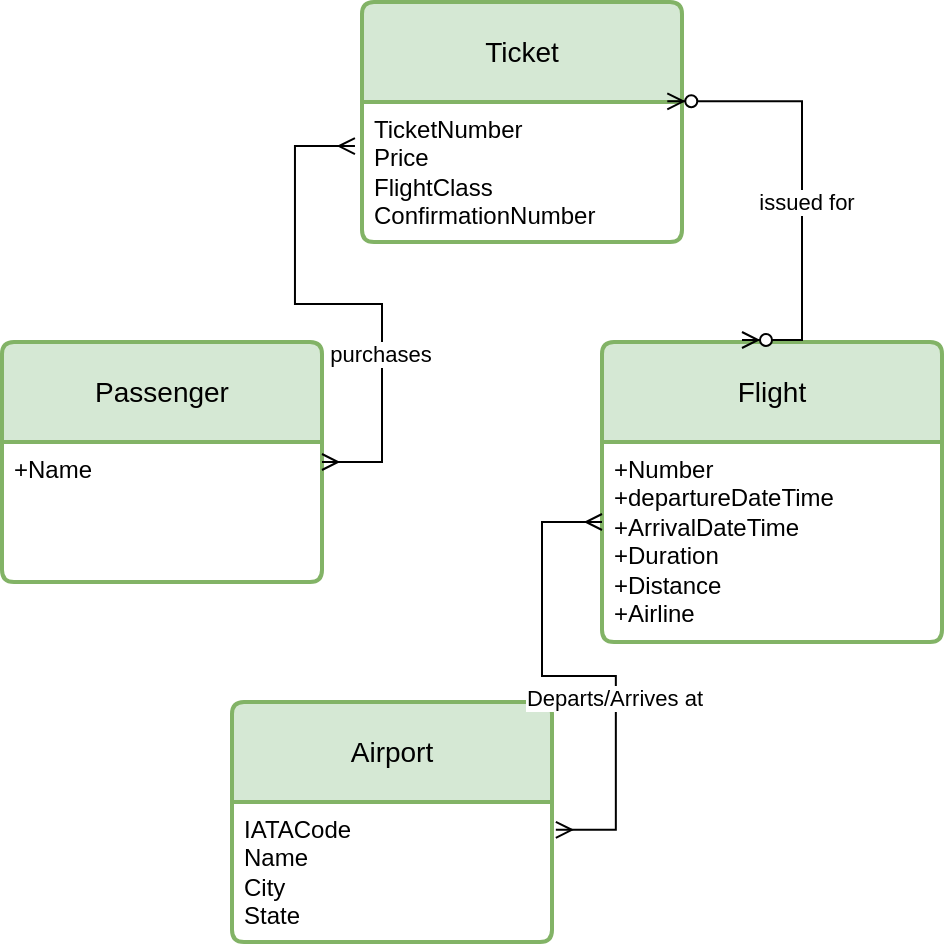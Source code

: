 <mxfile version="21.2.7" type="github">
  <diagram name="Page-1" id="r4krvT9fruFya-sUZ_jw">
    <mxGraphModel dx="496" dy="1305" grid="1" gridSize="10" guides="1" tooltips="1" connect="1" arrows="1" fold="1" page="1" pageScale="1" pageWidth="850" pageHeight="1100" math="0" shadow="0">
      <root>
        <mxCell id="0" />
        <mxCell id="1" parent="0" />
        <mxCell id="xCakJ-smmjvAOTlL40Cb-1" value="Passenger" style="swimlane;childLayout=stackLayout;horizontal=1;startSize=50;horizontalStack=0;rounded=1;fontSize=14;fontStyle=0;strokeWidth=2;resizeParent=0;resizeLast=1;shadow=0;dashed=0;align=center;arcSize=4;whiteSpace=wrap;html=1;fillColor=#d5e8d4;strokeColor=#82b366;" vertex="1" parent="1">
          <mxGeometry x="310" y="100" width="160" height="120" as="geometry" />
        </mxCell>
        <mxCell id="xCakJ-smmjvAOTlL40Cb-2" value="+Name" style="align=left;strokeColor=none;fillColor=none;spacingLeft=4;fontSize=12;verticalAlign=top;resizable=0;rotatable=0;part=1;html=1;" vertex="1" parent="xCakJ-smmjvAOTlL40Cb-1">
          <mxGeometry y="50" width="160" height="70" as="geometry" />
        </mxCell>
        <mxCell id="xCakJ-smmjvAOTlL40Cb-11" value="Flight" style="swimlane;childLayout=stackLayout;horizontal=1;startSize=50;horizontalStack=0;rounded=1;fontSize=14;fontStyle=0;strokeWidth=2;resizeParent=0;resizeLast=1;shadow=0;dashed=0;align=center;arcSize=4;whiteSpace=wrap;html=1;fillColor=#d5e8d4;strokeColor=#82b366;" vertex="1" parent="1">
          <mxGeometry x="610" y="100" width="170" height="150" as="geometry" />
        </mxCell>
        <mxCell id="xCakJ-smmjvAOTlL40Cb-12" value="+Number&lt;br&gt;+departureDateTime&lt;br&gt;+ArrivalDateTime&lt;br&gt;+Duration&lt;br&gt;+Distance&lt;br&gt;+Airline&lt;br&gt;&lt;br&gt;&lt;br&gt;&lt;br&gt;" style="align=left;strokeColor=none;fillColor=none;spacingLeft=4;fontSize=12;verticalAlign=top;resizable=0;rotatable=0;part=1;html=1;" vertex="1" parent="xCakJ-smmjvAOTlL40Cb-11">
          <mxGeometry y="50" width="170" height="100" as="geometry" />
        </mxCell>
        <mxCell id="xCakJ-smmjvAOTlL40Cb-26" value="Airport" style="swimlane;childLayout=stackLayout;horizontal=1;startSize=50;horizontalStack=0;rounded=1;fontSize=14;fontStyle=0;strokeWidth=2;resizeParent=0;resizeLast=1;shadow=0;dashed=0;align=center;arcSize=4;whiteSpace=wrap;html=1;fillColor=#d5e8d4;strokeColor=#82b366;" vertex="1" parent="1">
          <mxGeometry x="425" y="280" width="160" height="120" as="geometry" />
        </mxCell>
        <mxCell id="xCakJ-smmjvAOTlL40Cb-27" value="IATACode&lt;br&gt;Name&lt;br&gt;City&lt;br&gt;State" style="align=left;strokeColor=none;fillColor=none;spacingLeft=4;fontSize=12;verticalAlign=top;resizable=0;rotatable=0;part=1;html=1;" vertex="1" parent="xCakJ-smmjvAOTlL40Cb-26">
          <mxGeometry y="50" width="160" height="70" as="geometry" />
        </mxCell>
        <mxCell id="xCakJ-smmjvAOTlL40Cb-28" value="" style="edgeStyle=entityRelationEdgeStyle;fontSize=12;html=1;endArrow=ERmany;startArrow=ERmany;rounded=0;exitX=1.012;exitY=0.199;exitDx=0;exitDy=0;exitPerimeter=0;entryX=0;entryY=0.4;entryDx=0;entryDy=0;entryPerimeter=0;" edge="1" parent="1" source="xCakJ-smmjvAOTlL40Cb-27" target="xCakJ-smmjvAOTlL40Cb-12">
          <mxGeometry width="100" height="100" relative="1" as="geometry">
            <mxPoint x="550" y="380" as="sourcePoint" />
            <mxPoint x="650" y="280" as="targetPoint" />
          </mxGeometry>
        </mxCell>
        <mxCell id="xCakJ-smmjvAOTlL40Cb-29" value="Departs/Arrives at" style="edgeLabel;html=1;align=center;verticalAlign=middle;resizable=0;points=[];" vertex="1" connectable="0" parent="xCakJ-smmjvAOTlL40Cb-28">
          <mxGeometry x="-0.235" y="1" relative="1" as="geometry">
            <mxPoint as="offset" />
          </mxGeometry>
        </mxCell>
        <mxCell id="xCakJ-smmjvAOTlL40Cb-30" value="Ticket" style="swimlane;childLayout=stackLayout;horizontal=1;startSize=50;horizontalStack=0;rounded=1;fontSize=14;fontStyle=0;strokeWidth=2;resizeParent=0;resizeLast=1;shadow=0;dashed=0;align=center;arcSize=4;whiteSpace=wrap;html=1;fillColor=#d5e8d4;strokeColor=#82b366;" vertex="1" parent="1">
          <mxGeometry x="490" y="-70" width="160" height="120" as="geometry" />
        </mxCell>
        <mxCell id="xCakJ-smmjvAOTlL40Cb-31" value="TicketNumber&lt;br&gt;Price&lt;br&gt;FlightClass&lt;br&gt;ConfirmationNumber" style="align=left;strokeColor=none;fillColor=none;spacingLeft=4;fontSize=12;verticalAlign=top;resizable=0;rotatable=0;part=1;html=1;" vertex="1" parent="xCakJ-smmjvAOTlL40Cb-30">
          <mxGeometry y="50" width="160" height="70" as="geometry" />
        </mxCell>
        <mxCell id="xCakJ-smmjvAOTlL40Cb-32" value="" style="edgeStyle=entityRelationEdgeStyle;fontSize=12;html=1;endArrow=ERmany;startArrow=ERmany;rounded=0;entryX=-0.022;entryY=0.315;entryDx=0;entryDy=0;entryPerimeter=0;" edge="1" parent="1" source="xCakJ-smmjvAOTlL40Cb-1" target="xCakJ-smmjvAOTlL40Cb-31">
          <mxGeometry width="100" height="100" relative="1" as="geometry">
            <mxPoint x="500" y="100" as="sourcePoint" />
            <mxPoint x="600" as="targetPoint" />
          </mxGeometry>
        </mxCell>
        <mxCell id="xCakJ-smmjvAOTlL40Cb-33" value="purchases" style="edgeLabel;html=1;align=center;verticalAlign=middle;resizable=0;points=[];" vertex="1" connectable="0" parent="xCakJ-smmjvAOTlL40Cb-32">
          <mxGeometry x="-0.354" y="1" relative="1" as="geometry">
            <mxPoint as="offset" />
          </mxGeometry>
        </mxCell>
        <mxCell id="xCakJ-smmjvAOTlL40Cb-34" value="" style="edgeStyle=entityRelationEdgeStyle;fontSize=12;html=1;endArrow=ERzeroToMany;endFill=1;startArrow=ERzeroToMany;rounded=0;entryX=0.954;entryY=-0.005;entryDx=0;entryDy=0;entryPerimeter=0;" edge="1" parent="1" target="xCakJ-smmjvAOTlL40Cb-31">
          <mxGeometry width="100" height="100" relative="1" as="geometry">
            <mxPoint x="680" y="99" as="sourcePoint" />
            <mxPoint x="780" y="-10" as="targetPoint" />
          </mxGeometry>
        </mxCell>
        <mxCell id="xCakJ-smmjvAOTlL40Cb-35" value="issued for" style="edgeLabel;html=1;align=center;verticalAlign=middle;resizable=0;points=[];" vertex="1" connectable="0" parent="xCakJ-smmjvAOTlL40Cb-34">
          <mxGeometry x="-0.085" y="-2" relative="1" as="geometry">
            <mxPoint as="offset" />
          </mxGeometry>
        </mxCell>
      </root>
    </mxGraphModel>
  </diagram>
</mxfile>
